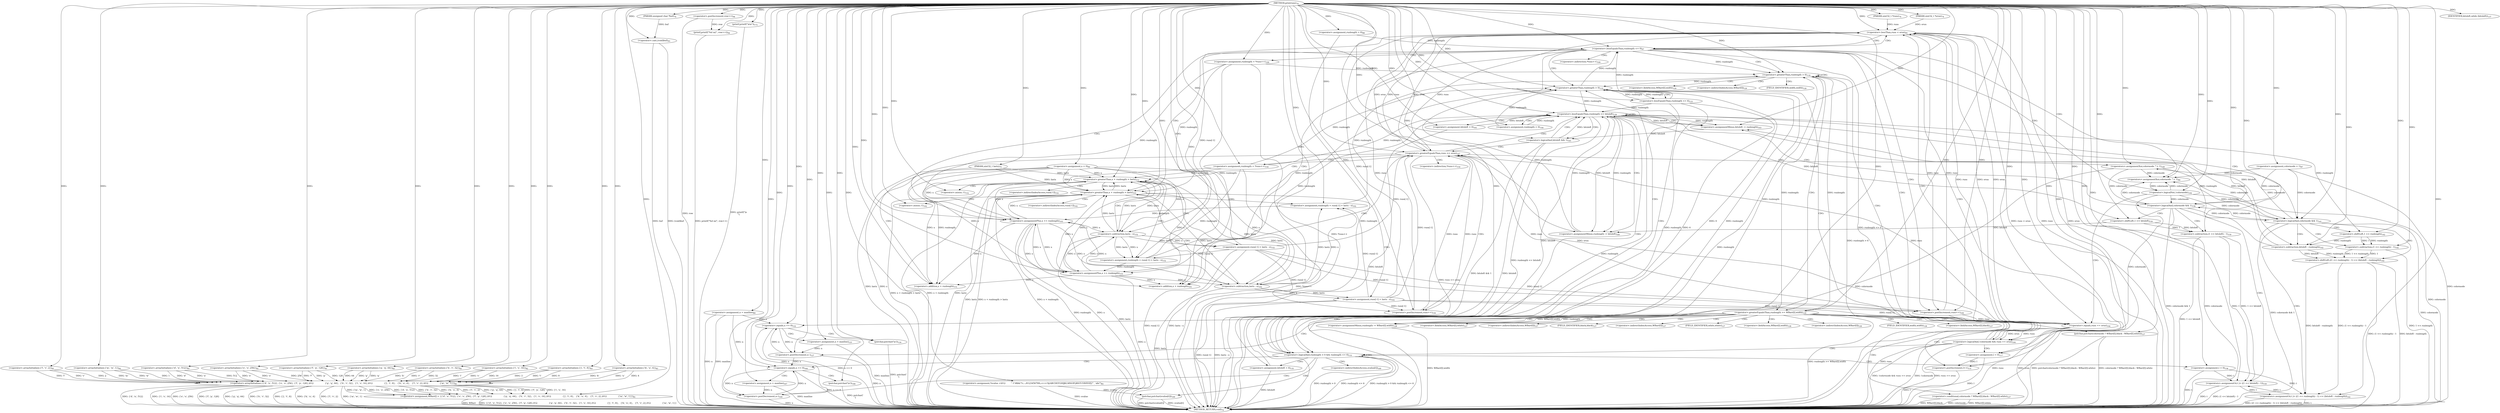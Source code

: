 digraph "printruns" {  
"9439" [label = <(METHOD,printruns)<SUB>74</SUB>> ]
"9743" [label = <(METHOD_RETURN,void)<SUB>74</SUB>> ]
"9440" [label = <(PARAM,unsigned char *buf)<SUB>74</SUB>> ]
"9441" [label = <(PARAM,uint32_t *runs)<SUB>74</SUB>> ]
"9442" [label = <(PARAM,uint32_t *erun)<SUB>74</SUB>> ]
"9443" [label = <(PARAM,uint32_t lastx)<SUB>75</SUB>> ]
"9446" [label = <(&lt;operator&gt;.assignment,WBarr[] = {{'d', 'n', 512}, {'e', 'o', 256}, {'f', 'p', 128},\012                 {'g', 'q', 64},  {'h', 'r', 32},  {'i', 's', 16},\012                 {'j', 't', 8},   {'k', 'u', 4},   {'l', 'v', 2},\012                 {'m', 'w', 1}})<SUB>81</SUB>> ]
"9490" [label = <(&lt;operator&gt;.assignment,*svalue =\012        &quot; !\&quot;#$&amp;'*+,-./0123456789:;&lt;=&gt;?@ABCDEFGHIJKLMNOPQRSTUVWXYZ[]^_`abc&quot;)<SUB>85</SUB>> ]
"9494" [label = <(&lt;operator&gt;.assignment,colormode = 1)<SUB>87</SUB>> ]
"9498" [label = <(&lt;operator&gt;.assignment,runlength = 0)<SUB>88</SUB>> ]
"9502" [label = <(&lt;operator&gt;.assignment,n = maxline)<SUB>89</SUB>> ]
"9506" [label = <(&lt;operator&gt;.assignment,x = 0)<SUB>90</SUB>> ]
"9510" [label = <(&lt;operator&gt;.cast,(void)buf)<SUB>93</SUB>> ]
"9513" [label = <(printf,printf(&quot;%d m(&quot;, row++))<SUB>94</SUB>> ]
"9741" [label = <(printf,printf(&quot;)s\n&quot;))<SUB>172</SUB>> ]
"9518" [label = <(&lt;operator&gt;.lessThan,runs &lt; erun)<SUB>95</SUB>> ]
"9448" [label = <(&lt;operator&gt;.arrayInitializer,{{'d', 'n', 512}, {'e', 'o', 256}, {'f', 'p', 128},\012                 {'g', 'q', 64},  {'h', 'r', 32},  {'i', 's', 16},\012                 {'j', 't', 8},   {'k', 'u', 4},   {'l', 'v', 2},\012                 {'m', 'w', 1}})<SUB>81</SUB>> ]
"9515" [label = <(&lt;operator&gt;.postIncrement,row++)<SUB>94</SUB>> ]
"9564" [label = <(&lt;operator&gt;.assignment,l = 0)<SUB>117</SUB>> ]
"9449" [label = <(&lt;operator&gt;.arrayInitializer,{'d', 'n', 512})<SUB>81</SUB>> ]
"9453" [label = <(&lt;operator&gt;.arrayInitializer,{'e', 'o', 256})<SUB>81</SUB>> ]
"9457" [label = <(&lt;operator&gt;.arrayInitializer,{'f', 'p', 128})<SUB>81</SUB>> ]
"9461" [label = <(&lt;operator&gt;.arrayInitializer,{'g', 'q', 64})<SUB>82</SUB>> ]
"9465" [label = <(&lt;operator&gt;.arrayInitializer,{'h', 'r', 32})<SUB>82</SUB>> ]
"9469" [label = <(&lt;operator&gt;.arrayInitializer,{'i', 's', 16})<SUB>82</SUB>> ]
"9473" [label = <(&lt;operator&gt;.arrayInitializer,{'j', 't', 8})<SUB>83</SUB>> ]
"9477" [label = <(&lt;operator&gt;.arrayInitializer,{'k', 'u', 4})<SUB>83</SUB>> ]
"9481" [label = <(&lt;operator&gt;.arrayInitializer,{'l', 'v', 2})<SUB>83</SUB>> ]
"9485" [label = <(&lt;operator&gt;.arrayInitializer,{'m', 'w', 1})<SUB>84</SUB>> ]
"9523" [label = <(&lt;operator&gt;.lessEqualsThan,runlength &lt;= 0)<SUB>97</SUB>> ]
"9568" [label = <(&lt;operator&gt;.greaterThan,runlength &gt; 6)<SUB>118</SUB>> ]
"9619" [label = <(&lt;operator&gt;.logicalAnd,runlength &gt; 0 &amp;&amp; runlength &lt;= 6)<SUB>133</SUB>> ]
"9527" [label = <(&lt;operators&gt;.assignmentXor,colormode ^= 1)<SUB>99</SUB>> ]
"9530" [label = <(&lt;operator&gt;.assignment,runlength = *runs++)<SUB>100</SUB>> ]
"9552" [label = <(&lt;operator&gt;.assignmentPlus,x += runlength)<SUB>103</SUB>> ]
"9628" [label = <(&lt;operator&gt;.assignment,bitsleft = 6)<SUB>135</SUB>> ]
"9632" [label = <(&lt;operator&gt;.assignment,t = 0)<SUB>136</SUB>> ]
"9536" [label = <(&lt;operator&gt;.greaterThan,x + runlength &gt; lastx)<SUB>101</SUB>> ]
"9556" [label = <(&lt;operator&gt;.logicalAnd,!colormode &amp;&amp; runs == erun)<SUB>104</SUB>> ]
"9573" [label = <(&lt;operator&gt;.greaterEqualsThan,runlength &gt;= WBarr[l].width)<SUB>120</SUB>> ]
"9620" [label = <(&lt;operator&gt;.greaterThan,runlength &gt; 0)<SUB>133</SUB>> ]
"9623" [label = <(&lt;operator&gt;.lessEqualsThan,runlength &lt;= 6)<SUB>133</SUB>> ]
"9636" [label = <(IDENTIFIER,bitsleft,while (bitsleft))<SUB>137</SUB>> ]
"9725" [label = <(&lt;operator&gt;.equals,n == 0)<SUB>164</SUB>> ]
"9735" [label = <(putchar,putchar(svalue[t]))<SUB>169</SUB>> ]
"9739" [label = <(&lt;operator&gt;.postDecrement,n--)<SUB>169</SUB>> ]
"9542" [label = <(&lt;operator&gt;.assignment,runlength = runs[-1] = lastx - x)<SUB>102</SUB>> ]
"9607" [label = <(&lt;operator&gt;.assignmentMinus,runlength -= WBarr[l].width)<SUB>128</SUB>> ]
"9729" [label = <(putchar,putchar('\n'))<SUB>166</SUB>> ]
"9731" [label = <(&lt;operator&gt;.assignment,n = maxline)<SUB>167</SUB>> ]
"9533" [label = <(&lt;operator&gt;.postIncrement,runs++)<SUB>100</SUB>> ]
"9537" [label = <(&lt;operator&gt;.addition,x + runlength)<SUB>101</SUB>> ]
"9557" [label = <(&lt;operator&gt;.logicalNot,!colormode)<SUB>104</SUB>> ]
"9559" [label = <(&lt;operator&gt;.equals,runs == erun)<SUB>104</SUB>> ]
"9582" [label = <(&lt;operator&gt;.equals,n == 0)<SUB>122</SUB>> ]
"9592" [label = <(putchar,putchar(colormode ? WBarr[l].black : WBarr[l].white))<SUB>127</SUB>> ]
"9605" [label = <(&lt;operator&gt;.postDecrement,n--)<SUB>127</SUB>> ]
"9616" [label = <(&lt;operator&gt;.postIncrement,l++)<SUB>131</SUB>> ]
"9639" [label = <(&lt;operator&gt;.lessEqualsThan,runlength &lt;= bitsleft)<SUB>139</SUB>> ]
"9544" [label = <(&lt;operator&gt;.assignment,runs[-1] = lastx - x)<SUB>102</SUB>> ]
"9586" [label = <(putchar,putchar('\n'))<SUB>124</SUB>> ]
"9588" [label = <(&lt;operator&gt;.assignment,n = maxline)<SUB>125</SUB>> ]
"9659" [label = <(&lt;operator&gt;.assignmentMinus,bitsleft -= runlength)<SUB>143</SUB>> ]
"9662" [label = <(&lt;operator&gt;.assignment,runlength = 0)<SUB>144</SUB>> ]
"9549" [label = <(&lt;operator&gt;.subtraction,lastx - x)<SUB>102</SUB>> ]
"9593" [label = <(&lt;operator&gt;.conditional,colormode ? WBarr[l].black : WBarr[l].white)<SUB>127</SUB>> ]
"9644" [label = <(&lt;operator&gt;.logicalAnd,colormode &amp;&amp; 1)<SUB>141</SUB>> ]
"9666" [label = <(&lt;operator&gt;.logicalAnd,bitsleft &amp;&amp; 1)<SUB>145</SUB>> ]
"9718" [label = <(&lt;operator&gt;.assignmentMinus,runlength -= bitsleft)<SUB>160</SUB>> ]
"9721" [label = <(&lt;operator&gt;.assignment,bitsleft = 0)<SUB>161</SUB>> ]
"9547" [label = <(&lt;operator&gt;.minus,-1)<SUB>102</SUB>> ]
"9648" [label = <(&lt;operators&gt;.assignmentOr,t |= ((1 &lt;&lt; runlength) - 1) &lt;&lt; (bitsleft - runlength))<SUB>142</SUB>> ]
"9676" [label = <(&lt;operators&gt;.assignmentXor,colormode ^= 1)<SUB>149</SUB>> ]
"9679" [label = <(&lt;operator&gt;.assignment,runlength = *runs++)<SUB>150</SUB>> ]
"9701" [label = <(&lt;operator&gt;.assignmentPlus,x += runlength)<SUB>153</SUB>> ]
"9707" [label = <(&lt;operator&gt;.logicalAnd,colormode &amp;&amp; 1)<SUB>158</SUB>> ]
"9671" [label = <(&lt;operator&gt;.greaterEqualsThan,runs &gt;= erun)<SUB>147</SUB>> ]
"9685" [label = <(&lt;operator&gt;.greaterThan,x + runlength &gt; lastx)<SUB>151</SUB>> ]
"9711" [label = <(&lt;operators&gt;.assignmentOr,t |= ((1 &lt;&lt; bitsleft) - 1))<SUB>159</SUB>> ]
"9650" [label = <(&lt;operator&gt;.shiftLeft,((1 &lt;&lt; runlength) - 1) &lt;&lt; (bitsleft - runlength))<SUB>142</SUB>> ]
"9691" [label = <(&lt;operator&gt;.assignment,runlength = runs[-1] = lastx - x)<SUB>152</SUB>> ]
"9651" [label = <(&lt;operator&gt;.subtraction,(1 &lt;&lt; runlength) - 1)<SUB>142</SUB>> ]
"9656" [label = <(&lt;operator&gt;.subtraction,bitsleft - runlength)<SUB>142</SUB>> ]
"9682" [label = <(&lt;operator&gt;.postIncrement,runs++)<SUB>150</SUB>> ]
"9686" [label = <(&lt;operator&gt;.addition,x + runlength)<SUB>151</SUB>> ]
"9713" [label = <(&lt;operator&gt;.subtraction,(1 &lt;&lt; bitsleft) - 1)<SUB>159</SUB>> ]
"9652" [label = <(&lt;operator&gt;.shiftLeft,1 &lt;&lt; runlength)<SUB>142</SUB>> ]
"9693" [label = <(&lt;operator&gt;.assignment,runs[-1] = lastx - x)<SUB>152</SUB>> ]
"9714" [label = <(&lt;operator&gt;.shiftLeft,1 &lt;&lt; bitsleft)<SUB>159</SUB>> ]
"9698" [label = <(&lt;operator&gt;.subtraction,lastx - x)<SUB>152</SUB>> ]
"9696" [label = <(&lt;operator&gt;.minus,-1)<SUB>152</SUB>> ]
"9532" [label = <(&lt;operator&gt;.indirection,*runs++)<SUB>100</SUB>> ]
"9575" [label = <(&lt;operator&gt;.fieldAccess,WBarr[l].width)<SUB>120</SUB>> ]
"9736" [label = <(&lt;operator&gt;.indirectIndexAccess,svalue[t])<SUB>169</SUB>> ]
"9576" [label = <(&lt;operator&gt;.indirectIndexAccess,WBarr[l])<SUB>120</SUB>> ]
"9579" [label = <(FIELD_IDENTIFIER,width,width)<SUB>120</SUB>> ]
"9609" [label = <(&lt;operator&gt;.fieldAccess,WBarr[l].width)<SUB>128</SUB>> ]
"9545" [label = <(&lt;operator&gt;.indirectIndexAccess,runs[-1])<SUB>102</SUB>> ]
"9610" [label = <(&lt;operator&gt;.indirectIndexAccess,WBarr[l])<SUB>128</SUB>> ]
"9613" [label = <(FIELD_IDENTIFIER,width,width)<SUB>128</SUB>> ]
"9595" [label = <(&lt;operator&gt;.fieldAccess,WBarr[l].black)<SUB>127</SUB>> ]
"9600" [label = <(&lt;operator&gt;.fieldAccess,WBarr[l].white)<SUB>127</SUB>> ]
"9596" [label = <(&lt;operator&gt;.indirectIndexAccess,WBarr[l])<SUB>127</SUB>> ]
"9599" [label = <(FIELD_IDENTIFIER,black,black)<SUB>127</SUB>> ]
"9601" [label = <(&lt;operator&gt;.indirectIndexAccess,WBarr[l])<SUB>127</SUB>> ]
"9604" [label = <(FIELD_IDENTIFIER,white,white)<SUB>127</SUB>> ]
"9681" [label = <(&lt;operator&gt;.indirection,*runs++)<SUB>150</SUB>> ]
"9694" [label = <(&lt;operator&gt;.indirectIndexAccess,runs[-1])<SUB>152</SUB>> ]
  "9443" -> "9743"  [ label = "DDG: lastx"] 
  "9446" -> "9743"  [ label = "DDG: WBarr"] 
  "9448" -> "9743"  [ label = "DDG: {'d', 'n', 512}"] 
  "9448" -> "9743"  [ label = "DDG: {'e', 'o', 256}"] 
  "9448" -> "9743"  [ label = "DDG: {'f', 'p', 128}"] 
  "9448" -> "9743"  [ label = "DDG: {'g', 'q', 64}"] 
  "9448" -> "9743"  [ label = "DDG: {'h', 'r', 32}"] 
  "9448" -> "9743"  [ label = "DDG: {'i', 's', 16}"] 
  "9448" -> "9743"  [ label = "DDG: {'j', 't', 8}"] 
  "9448" -> "9743"  [ label = "DDG: {'k', 'u', 4}"] 
  "9448" -> "9743"  [ label = "DDG: {'l', 'v', 2}"] 
  "9448" -> "9743"  [ label = "DDG: {'m', 'w', 1}"] 
  "9446" -> "9743"  [ label = "DDG: {{'d', 'n', 512}, {'e', 'o', 256}, {'f', 'p', 128},\012                 {'g', 'q', 64},  {'h', 'r', 32},  {'i', 's', 16},\012                 {'j', 't', 8},   {'k', 'u', 4},   {'l', 'v', 2},\012                 {'m', 'w', 1}}"] 
  "9490" -> "9743"  [ label = "DDG: svalue"] 
  "9494" -> "9743"  [ label = "DDG: colormode"] 
  "9498" -> "9743"  [ label = "DDG: runlength"] 
  "9502" -> "9743"  [ label = "DDG: n"] 
  "9502" -> "9743"  [ label = "DDG: maxline"] 
  "9506" -> "9743"  [ label = "DDG: x"] 
  "9510" -> "9743"  [ label = "DDG: buf"] 
  "9510" -> "9743"  [ label = "DDG: (void)buf"] 
  "9513" -> "9743"  [ label = "DDG: printf(&quot;%d m(&quot;, row++)"] 
  "9518" -> "9743"  [ label = "DDG: runs"] 
  "9518" -> "9743"  [ label = "DDG: erun"] 
  "9518" -> "9743"  [ label = "DDG: runs &lt; erun"] 
  "9523" -> "9743"  [ label = "DDG: runlength &lt;= 0"] 
  "9533" -> "9743"  [ label = "DDG: runs"] 
  "9530" -> "9743"  [ label = "DDG: *runs++"] 
  "9536" -> "9743"  [ label = "DDG: x + runlength"] 
  "9536" -> "9743"  [ label = "DDG: lastx"] 
  "9536" -> "9743"  [ label = "DDG: x + runlength &gt; lastx"] 
  "9544" -> "9743"  [ label = "DDG: runs[-1]"] 
  "9549" -> "9743"  [ label = "DDG: lastx"] 
  "9544" -> "9743"  [ label = "DDG: lastx - x"] 
  "9552" -> "9743"  [ label = "DDG: x"] 
  "9552" -> "9743"  [ label = "DDG: runlength"] 
  "9557" -> "9743"  [ label = "DDG: colormode"] 
  "9556" -> "9743"  [ label = "DDG: !colormode"] 
  "9559" -> "9743"  [ label = "DDG: runs"] 
  "9559" -> "9743"  [ label = "DDG: erun"] 
  "9556" -> "9743"  [ label = "DDG: runs == erun"] 
  "9556" -> "9743"  [ label = "DDG: !colormode &amp;&amp; runs == erun"] 
  "9564" -> "9743"  [ label = "DDG: l"] 
  "9568" -> "9743"  [ label = "DDG: runlength &gt; 6"] 
  "9620" -> "9743"  [ label = "DDG: runlength"] 
  "9619" -> "9743"  [ label = "DDG: runlength &gt; 0"] 
  "9623" -> "9743"  [ label = "DDG: runlength"] 
  "9619" -> "9743"  [ label = "DDG: runlength &lt;= 6"] 
  "9619" -> "9743"  [ label = "DDG: runlength &gt; 0 &amp;&amp; runlength &lt;= 6"] 
  "9628" -> "9743"  [ label = "DDG: bitsleft"] 
  "9632" -> "9743"  [ label = "DDG: t"] 
  "9639" -> "9743"  [ label = "DDG: runlength &lt;= bitsleft"] 
  "9707" -> "9743"  [ label = "DDG: colormode"] 
  "9707" -> "9743"  [ label = "DDG: colormode &amp;&amp; 1"] 
  "9711" -> "9743"  [ label = "DDG: t"] 
  "9713" -> "9743"  [ label = "DDG: 1 &lt;&lt; bitsleft"] 
  "9711" -> "9743"  [ label = "DDG: (1 &lt;&lt; bitsleft) - 1"] 
  "9721" -> "9743"  [ label = "DDG: bitsleft"] 
  "9644" -> "9743"  [ label = "DDG: colormode"] 
  "9644" -> "9743"  [ label = "DDG: colormode &amp;&amp; 1"] 
  "9648" -> "9743"  [ label = "DDG: t"] 
  "9651" -> "9743"  [ label = "DDG: 1 &lt;&lt; runlength"] 
  "9650" -> "9743"  [ label = "DDG: (1 &lt;&lt; runlength) - 1"] 
  "9650" -> "9743"  [ label = "DDG: bitsleft - runlength"] 
  "9648" -> "9743"  [ label = "DDG: ((1 &lt;&lt; runlength) - 1) &lt;&lt; (bitsleft - runlength)"] 
  "9666" -> "9743"  [ label = "DDG: bitsleft"] 
  "9666" -> "9743"  [ label = "DDG: bitsleft &amp;&amp; 1"] 
  "9671" -> "9743"  [ label = "DDG: runs &gt;= erun"] 
  "9676" -> "9743"  [ label = "DDG: colormode"] 
  "9679" -> "9743"  [ label = "DDG: *runs++"] 
  "9685" -> "9743"  [ label = "DDG: x + runlength"] 
  "9685" -> "9743"  [ label = "DDG: lastx"] 
  "9685" -> "9743"  [ label = "DDG: x + runlength &gt; lastx"] 
  "9693" -> "9743"  [ label = "DDG: runs[-1]"] 
  "9698" -> "9743"  [ label = "DDG: lastx"] 
  "9693" -> "9743"  [ label = "DDG: lastx - x"] 
  "9701" -> "9743"  [ label = "DDG: x"] 
  "9725" -> "9743"  [ label = "DDG: n == 0"] 
  "9729" -> "9743"  [ label = "DDG: putchar('\n')"] 
  "9731" -> "9743"  [ label = "DDG: maxline"] 
  "9735" -> "9743"  [ label = "DDG: svalue[t]"] 
  "9735" -> "9743"  [ label = "DDG: putchar(svalue[t])"] 
  "9739" -> "9743"  [ label = "DDG: n"] 
  "9573" -> "9743"  [ label = "DDG: runlength &gt;= WBarr[l].width"] 
  "9616" -> "9743"  [ label = "DDG: l"] 
  "9582" -> "9743"  [ label = "DDG: n == 0"] 
  "9586" -> "9743"  [ label = "DDG: putchar('\n')"] 
  "9588" -> "9743"  [ label = "DDG: maxline"] 
  "9593" -> "9743"  [ label = "DDG: colormode"] 
  "9593" -> "9743"  [ label = "DDG: WBarr[l].white"] 
  "9593" -> "9743"  [ label = "DDG: WBarr[l].black"] 
  "9592" -> "9743"  [ label = "DDG: colormode ? WBarr[l].black : WBarr[l].white"] 
  "9592" -> "9743"  [ label = "DDG: putchar(colormode ? WBarr[l].black : WBarr[l].white)"] 
  "9605" -> "9743"  [ label = "DDG: n"] 
  "9607" -> "9743"  [ label = "DDG: WBarr[l].width"] 
  "9741" -> "9743"  [ label = "DDG: printf(&quot;)s\n&quot;)"] 
  "9515" -> "9743"  [ label = "DDG: row"] 
  "9439" -> "9440"  [ label = "DDG: "] 
  "9439" -> "9441"  [ label = "DDG: "] 
  "9439" -> "9442"  [ label = "DDG: "] 
  "9439" -> "9443"  [ label = "DDG: "] 
  "9448" -> "9446"  [ label = "DDG: {'d', 'n', 512}"] 
  "9448" -> "9446"  [ label = "DDG: {'h', 'r', 32}"] 
  "9448" -> "9446"  [ label = "DDG: {'k', 'u', 4}"] 
  "9448" -> "9446"  [ label = "DDG: {'l', 'v', 2}"] 
  "9448" -> "9446"  [ label = "DDG: {'g', 'q', 64}"] 
  "9448" -> "9446"  [ label = "DDG: {'j', 't', 8}"] 
  "9448" -> "9446"  [ label = "DDG: {'f', 'p', 128}"] 
  "9448" -> "9446"  [ label = "DDG: {'i', 's', 16}"] 
  "9448" -> "9446"  [ label = "DDG: {'m', 'w', 1}"] 
  "9448" -> "9446"  [ label = "DDG: {'e', 'o', 256}"] 
  "9439" -> "9490"  [ label = "DDG: "] 
  "9439" -> "9494"  [ label = "DDG: "] 
  "9439" -> "9498"  [ label = "DDG: "] 
  "9439" -> "9502"  [ label = "DDG: "] 
  "9439" -> "9506"  [ label = "DDG: "] 
  "9440" -> "9510"  [ label = "DDG: buf"] 
  "9439" -> "9510"  [ label = "DDG: "] 
  "9439" -> "9446"  [ label = "DDG: "] 
  "9439" -> "9513"  [ label = "DDG: "] 
  "9515" -> "9513"  [ label = "DDG: row"] 
  "9439" -> "9741"  [ label = "DDG: "] 
  "9449" -> "9448"  [ label = "DDG: 'd'"] 
  "9449" -> "9448"  [ label = "DDG: 'n'"] 
  "9449" -> "9448"  [ label = "DDG: 512"] 
  "9453" -> "9448"  [ label = "DDG: 'e'"] 
  "9453" -> "9448"  [ label = "DDG: 'o'"] 
  "9453" -> "9448"  [ label = "DDG: 256"] 
  "9457" -> "9448"  [ label = "DDG: 'f'"] 
  "9457" -> "9448"  [ label = "DDG: 'p'"] 
  "9457" -> "9448"  [ label = "DDG: 128"] 
  "9461" -> "9448"  [ label = "DDG: 'g'"] 
  "9461" -> "9448"  [ label = "DDG: 'q'"] 
  "9461" -> "9448"  [ label = "DDG: 64"] 
  "9465" -> "9448"  [ label = "DDG: 'h'"] 
  "9465" -> "9448"  [ label = "DDG: 'r'"] 
  "9465" -> "9448"  [ label = "DDG: 32"] 
  "9469" -> "9448"  [ label = "DDG: 'i'"] 
  "9469" -> "9448"  [ label = "DDG: 's'"] 
  "9469" -> "9448"  [ label = "DDG: 16"] 
  "9473" -> "9448"  [ label = "DDG: 'j'"] 
  "9473" -> "9448"  [ label = "DDG: 't'"] 
  "9473" -> "9448"  [ label = "DDG: 8"] 
  "9477" -> "9448"  [ label = "DDG: 'k'"] 
  "9477" -> "9448"  [ label = "DDG: 'u'"] 
  "9477" -> "9448"  [ label = "DDG: 4"] 
  "9481" -> "9448"  [ label = "DDG: 'l'"] 
  "9481" -> "9448"  [ label = "DDG: 'v'"] 
  "9481" -> "9448"  [ label = "DDG: 2"] 
  "9485" -> "9448"  [ label = "DDG: 'm'"] 
  "9485" -> "9448"  [ label = "DDG: 'w'"] 
  "9485" -> "9448"  [ label = "DDG: 1"] 
  "9439" -> "9515"  [ label = "DDG: "] 
  "9533" -> "9518"  [ label = "DDG: runs"] 
  "9544" -> "9518"  [ label = "DDG: runs[-1]"] 
  "9559" -> "9518"  [ label = "DDG: runs"] 
  "9671" -> "9518"  [ label = "DDG: runs"] 
  "9682" -> "9518"  [ label = "DDG: runs"] 
  "9693" -> "9518"  [ label = "DDG: runs[-1]"] 
  "9441" -> "9518"  [ label = "DDG: runs"] 
  "9439" -> "9518"  [ label = "DDG: "] 
  "9559" -> "9518"  [ label = "DDG: erun"] 
  "9671" -> "9518"  [ label = "DDG: erun"] 
  "9442" -> "9518"  [ label = "DDG: erun"] 
  "9439" -> "9564"  [ label = "DDG: "] 
  "9439" -> "9449"  [ label = "DDG: "] 
  "9439" -> "9453"  [ label = "DDG: "] 
  "9439" -> "9457"  [ label = "DDG: "] 
  "9439" -> "9461"  [ label = "DDG: "] 
  "9439" -> "9465"  [ label = "DDG: "] 
  "9439" -> "9469"  [ label = "DDG: "] 
  "9439" -> "9473"  [ label = "DDG: "] 
  "9439" -> "9477"  [ label = "DDG: "] 
  "9439" -> "9481"  [ label = "DDG: "] 
  "9439" -> "9485"  [ label = "DDG: "] 
  "9498" -> "9523"  [ label = "DDG: runlength"] 
  "9620" -> "9523"  [ label = "DDG: runlength"] 
  "9623" -> "9523"  [ label = "DDG: runlength"] 
  "9439" -> "9523"  [ label = "DDG: "] 
  "9439" -> "9527"  [ label = "DDG: "] 
  "9542" -> "9552"  [ label = "DDG: runlength"] 
  "9439" -> "9552"  [ label = "DDG: "] 
  "9530" -> "9552"  [ label = "DDG: runlength"] 
  "9523" -> "9568"  [ label = "DDG: runlength"] 
  "9573" -> "9568"  [ label = "DDG: runlength"] 
  "9607" -> "9568"  [ label = "DDG: runlength"] 
  "9439" -> "9568"  [ label = "DDG: "] 
  "9542" -> "9568"  [ label = "DDG: runlength"] 
  "9530" -> "9568"  [ label = "DDG: runlength"] 
  "9620" -> "9619"  [ label = "DDG: runlength"] 
  "9620" -> "9619"  [ label = "DDG: 0"] 
  "9623" -> "9619"  [ label = "DDG: runlength"] 
  "9623" -> "9619"  [ label = "DDG: 6"] 
  "9439" -> "9628"  [ label = "DDG: "] 
  "9439" -> "9632"  [ label = "DDG: "] 
  "9494" -> "9527"  [ label = "DDG: colormode"] 
  "9557" -> "9527"  [ label = "DDG: colormode"] 
  "9707" -> "9527"  [ label = "DDG: colormode"] 
  "9644" -> "9527"  [ label = "DDG: colormode"] 
  "9676" -> "9527"  [ label = "DDG: colormode"] 
  "9439" -> "9530"  [ label = "DDG: "] 
  "9549" -> "9552"  [ label = "DDG: x"] 
  "9506" -> "9552"  [ label = "DDG: x"] 
  "9701" -> "9552"  [ label = "DDG: x"] 
  "9568" -> "9620"  [ label = "DDG: runlength"] 
  "9623" -> "9620"  [ label = "DDG: runlength"] 
  "9718" -> "9620"  [ label = "DDG: runlength"] 
  "9662" -> "9620"  [ label = "DDG: runlength"] 
  "9439" -> "9620"  [ label = "DDG: "] 
  "9691" -> "9620"  [ label = "DDG: runlength"] 
  "9679" -> "9620"  [ label = "DDG: runlength"] 
  "9620" -> "9623"  [ label = "DDG: runlength"] 
  "9439" -> "9623"  [ label = "DDG: "] 
  "9439" -> "9636"  [ label = "DDG: "] 
  "9506" -> "9536"  [ label = "DDG: x"] 
  "9552" -> "9536"  [ label = "DDG: x"] 
  "9701" -> "9536"  [ label = "DDG: x"] 
  "9439" -> "9536"  [ label = "DDG: "] 
  "9530" -> "9536"  [ label = "DDG: runlength"] 
  "9549" -> "9536"  [ label = "DDG: lastx"] 
  "9685" -> "9536"  [ label = "DDG: lastx"] 
  "9698" -> "9536"  [ label = "DDG: lastx"] 
  "9443" -> "9536"  [ label = "DDG: lastx"] 
  "9557" -> "9556"  [ label = "DDG: colormode"] 
  "9559" -> "9556"  [ label = "DDG: runs"] 
  "9559" -> "9556"  [ label = "DDG: erun"] 
  "9568" -> "9573"  [ label = "DDG: runlength"] 
  "9439" -> "9573"  [ label = "DDG: "] 
  "9573" -> "9607"  [ label = "DDG: WBarr[l].width"] 
  "9502" -> "9725"  [ label = "DDG: n"] 
  "9739" -> "9725"  [ label = "DDG: n"] 
  "9605" -> "9725"  [ label = "DDG: n"] 
  "9439" -> "9725"  [ label = "DDG: "] 
  "9439" -> "9731"  [ label = "DDG: "] 
  "9490" -> "9735"  [ label = "DDG: svalue"] 
  "9725" -> "9739"  [ label = "DDG: n"] 
  "9731" -> "9739"  [ label = "DDG: n"] 
  "9439" -> "9739"  [ label = "DDG: "] 
  "9518" -> "9533"  [ label = "DDG: runs"] 
  "9544" -> "9533"  [ label = "DDG: runs[-1]"] 
  "9693" -> "9533"  [ label = "DDG: runs[-1]"] 
  "9439" -> "9533"  [ label = "DDG: "] 
  "9506" -> "9537"  [ label = "DDG: x"] 
  "9552" -> "9537"  [ label = "DDG: x"] 
  "9701" -> "9537"  [ label = "DDG: x"] 
  "9439" -> "9537"  [ label = "DDG: "] 
  "9530" -> "9537"  [ label = "DDG: runlength"] 
  "9439" -> "9542"  [ label = "DDG: "] 
  "9544" -> "9542"  [ label = "DDG: runs[-1]"] 
  "9549" -> "9542"  [ label = "DDG: lastx"] 
  "9549" -> "9542"  [ label = "DDG: x"] 
  "9527" -> "9557"  [ label = "DDG: colormode"] 
  "9439" -> "9557"  [ label = "DDG: "] 
  "9533" -> "9559"  [ label = "DDG: runs"] 
  "9544" -> "9559"  [ label = "DDG: runs[-1]"] 
  "9693" -> "9559"  [ label = "DDG: runs[-1]"] 
  "9439" -> "9559"  [ label = "DDG: "] 
  "9518" -> "9559"  [ label = "DDG: erun"] 
  "9573" -> "9607"  [ label = "DDG: runlength"] 
  "9439" -> "9607"  [ label = "DDG: "] 
  "9439" -> "9729"  [ label = "DDG: "] 
  "9549" -> "9544"  [ label = "DDG: lastx"] 
  "9549" -> "9544"  [ label = "DDG: x"] 
  "9502" -> "9582"  [ label = "DDG: n"] 
  "9739" -> "9582"  [ label = "DDG: n"] 
  "9605" -> "9582"  [ label = "DDG: n"] 
  "9439" -> "9582"  [ label = "DDG: "] 
  "9439" -> "9588"  [ label = "DDG: "] 
  "9439" -> "9592"  [ label = "DDG: "] 
  "9582" -> "9605"  [ label = "DDG: n"] 
  "9588" -> "9605"  [ label = "DDG: n"] 
  "9439" -> "9605"  [ label = "DDG: "] 
  "9564" -> "9616"  [ label = "DDG: l"] 
  "9439" -> "9616"  [ label = "DDG: "] 
  "9620" -> "9639"  [ label = "DDG: runlength"] 
  "9623" -> "9639"  [ label = "DDG: runlength"] 
  "9718" -> "9639"  [ label = "DDG: runlength"] 
  "9662" -> "9639"  [ label = "DDG: runlength"] 
  "9439" -> "9639"  [ label = "DDG: "] 
  "9691" -> "9639"  [ label = "DDG: runlength"] 
  "9679" -> "9639"  [ label = "DDG: runlength"] 
  "9628" -> "9639"  [ label = "DDG: bitsleft"] 
  "9721" -> "9639"  [ label = "DDG: bitsleft"] 
  "9666" -> "9639"  [ label = "DDG: bitsleft"] 
  "9639" -> "9659"  [ label = "DDG: runlength"] 
  "9656" -> "9659"  [ label = "DDG: runlength"] 
  "9439" -> "9659"  [ label = "DDG: "] 
  "9439" -> "9662"  [ label = "DDG: "] 
  "9536" -> "9549"  [ label = "DDG: lastx"] 
  "9439" -> "9549"  [ label = "DDG: "] 
  "9506" -> "9549"  [ label = "DDG: x"] 
  "9552" -> "9549"  [ label = "DDG: x"] 
  "9701" -> "9549"  [ label = "DDG: x"] 
  "9439" -> "9586"  [ label = "DDG: "] 
  "9439" -> "9593"  [ label = "DDG: "] 
  "9639" -> "9659"  [ label = "DDG: bitsleft"] 
  "9656" -> "9659"  [ label = "DDG: bitsleft"] 
  "9639" -> "9718"  [ label = "DDG: bitsleft"] 
  "9714" -> "9718"  [ label = "DDG: bitsleft"] 
  "9439" -> "9718"  [ label = "DDG: "] 
  "9439" -> "9721"  [ label = "DDG: "] 
  "9439" -> "9547"  [ label = "DDG: "] 
  "9494" -> "9644"  [ label = "DDG: colormode"] 
  "9557" -> "9644"  [ label = "DDG: colormode"] 
  "9707" -> "9644"  [ label = "DDG: colormode"] 
  "9676" -> "9644"  [ label = "DDG: colormode"] 
  "9439" -> "9644"  [ label = "DDG: "] 
  "9650" -> "9648"  [ label = "DDG: (1 &lt;&lt; runlength) - 1"] 
  "9650" -> "9648"  [ label = "DDG: bitsleft - runlength"] 
  "9659" -> "9666"  [ label = "DDG: bitsleft"] 
  "9439" -> "9666"  [ label = "DDG: "] 
  "9439" -> "9676"  [ label = "DDG: "] 
  "9691" -> "9701"  [ label = "DDG: runlength"] 
  "9439" -> "9701"  [ label = "DDG: "] 
  "9679" -> "9701"  [ label = "DDG: runlength"] 
  "9639" -> "9718"  [ label = "DDG: runlength"] 
  "9632" -> "9648"  [ label = "DDG: t"] 
  "9711" -> "9648"  [ label = "DDG: t"] 
  "9439" -> "9648"  [ label = "DDG: "] 
  "9644" -> "9676"  [ label = "DDG: colormode"] 
  "9439" -> "9679"  [ label = "DDG: "] 
  "9698" -> "9701"  [ label = "DDG: x"] 
  "9506" -> "9701"  [ label = "DDG: x"] 
  "9552" -> "9701"  [ label = "DDG: x"] 
  "9494" -> "9707"  [ label = "DDG: colormode"] 
  "9557" -> "9707"  [ label = "DDG: colormode"] 
  "9644" -> "9707"  [ label = "DDG: colormode"] 
  "9676" -> "9707"  [ label = "DDG: colormode"] 
  "9439" -> "9707"  [ label = "DDG: "] 
  "9713" -> "9711"  [ label = "DDG: 1 &lt;&lt; bitsleft"] 
  "9713" -> "9711"  [ label = "DDG: 1"] 
  "9651" -> "9650"  [ label = "DDG: 1 &lt;&lt; runlength"] 
  "9651" -> "9650"  [ label = "DDG: 1"] 
  "9656" -> "9650"  [ label = "DDG: bitsleft"] 
  "9656" -> "9650"  [ label = "DDG: runlength"] 
  "9518" -> "9671"  [ label = "DDG: runs"] 
  "9533" -> "9671"  [ label = "DDG: runs"] 
  "9544" -> "9671"  [ label = "DDG: runs[-1]"] 
  "9559" -> "9671"  [ label = "DDG: runs"] 
  "9682" -> "9671"  [ label = "DDG: runs"] 
  "9693" -> "9671"  [ label = "DDG: runs[-1]"] 
  "9439" -> "9671"  [ label = "DDG: "] 
  "9518" -> "9671"  [ label = "DDG: erun"] 
  "9559" -> "9671"  [ label = "DDG: erun"] 
  "9506" -> "9685"  [ label = "DDG: x"] 
  "9552" -> "9685"  [ label = "DDG: x"] 
  "9701" -> "9685"  [ label = "DDG: x"] 
  "9439" -> "9685"  [ label = "DDG: "] 
  "9679" -> "9685"  [ label = "DDG: runlength"] 
  "9536" -> "9685"  [ label = "DDG: lastx"] 
  "9549" -> "9685"  [ label = "DDG: lastx"] 
  "9698" -> "9685"  [ label = "DDG: lastx"] 
  "9443" -> "9685"  [ label = "DDG: lastx"] 
  "9632" -> "9711"  [ label = "DDG: t"] 
  "9648" -> "9711"  [ label = "DDG: t"] 
  "9439" -> "9711"  [ label = "DDG: "] 
  "9652" -> "9651"  [ label = "DDG: 1"] 
  "9652" -> "9651"  [ label = "DDG: runlength"] 
  "9439" -> "9651"  [ label = "DDG: "] 
  "9639" -> "9656"  [ label = "DDG: bitsleft"] 
  "9439" -> "9656"  [ label = "DDG: "] 
  "9652" -> "9656"  [ label = "DDG: runlength"] 
  "9544" -> "9682"  [ label = "DDG: runs[-1]"] 
  "9671" -> "9682"  [ label = "DDG: runs"] 
  "9693" -> "9682"  [ label = "DDG: runs[-1]"] 
  "9439" -> "9682"  [ label = "DDG: "] 
  "9506" -> "9686"  [ label = "DDG: x"] 
  "9552" -> "9686"  [ label = "DDG: x"] 
  "9701" -> "9686"  [ label = "DDG: x"] 
  "9439" -> "9686"  [ label = "DDG: "] 
  "9679" -> "9686"  [ label = "DDG: runlength"] 
  "9439" -> "9691"  [ label = "DDG: "] 
  "9693" -> "9691"  [ label = "DDG: runs[-1]"] 
  "9698" -> "9691"  [ label = "DDG: lastx"] 
  "9698" -> "9691"  [ label = "DDG: x"] 
  "9714" -> "9713"  [ label = "DDG: 1"] 
  "9714" -> "9713"  [ label = "DDG: bitsleft"] 
  "9439" -> "9713"  [ label = "DDG: "] 
  "9439" -> "9652"  [ label = "DDG: "] 
  "9639" -> "9652"  [ label = "DDG: runlength"] 
  "9698" -> "9693"  [ label = "DDG: lastx"] 
  "9698" -> "9693"  [ label = "DDG: x"] 
  "9439" -> "9714"  [ label = "DDG: "] 
  "9639" -> "9714"  [ label = "DDG: bitsleft"] 
  "9685" -> "9698"  [ label = "DDG: lastx"] 
  "9439" -> "9698"  [ label = "DDG: "] 
  "9506" -> "9698"  [ label = "DDG: x"] 
  "9552" -> "9698"  [ label = "DDG: x"] 
  "9701" -> "9698"  [ label = "DDG: x"] 
  "9439" -> "9696"  [ label = "DDG: "] 
  "9518" -> "9523"  [ label = "CDG: "] 
  "9523" -> "9536"  [ label = "CDG: "] 
  "9523" -> "9537"  [ label = "CDG: "] 
  "9523" -> "9527"  [ label = "CDG: "] 
  "9523" -> "9552"  [ label = "CDG: "] 
  "9523" -> "9556"  [ label = "CDG: "] 
  "9523" -> "9619"  [ label = "CDG: "] 
  "9523" -> "9533"  [ label = "CDG: "] 
  "9523" -> "9518"  [ label = "CDG: "] 
  "9523" -> "9620"  [ label = "CDG: "] 
  "9523" -> "9564"  [ label = "CDG: "] 
  "9523" -> "9557"  [ label = "CDG: "] 
  "9523" -> "9532"  [ label = "CDG: "] 
  "9523" -> "9530"  [ label = "CDG: "] 
  "9523" -> "9568"  [ label = "CDG: "] 
  "9568" -> "9573"  [ label = "CDG: "] 
  "9568" -> "9575"  [ label = "CDG: "] 
  "9568" -> "9579"  [ label = "CDG: "] 
  "9568" -> "9576"  [ label = "CDG: "] 
  "9568" -> "9568"  [ label = "CDG: "] 
  "9619" -> "9739"  [ label = "CDG: "] 
  "9619" -> "9628"  [ label = "CDG: "] 
  "9619" -> "9736"  [ label = "CDG: "] 
  "9619" -> "9619"  [ label = "CDG: "] 
  "9619" -> "9632"  [ label = "CDG: "] 
  "9619" -> "9735"  [ label = "CDG: "] 
  "9619" -> "9725"  [ label = "CDG: "] 
  "9619" -> "9620"  [ label = "CDG: "] 
  "9619" -> "9639"  [ label = "CDG: "] 
  "9620" -> "9623"  [ label = "CDG: "] 
  "9536" -> "9544"  [ label = "CDG: "] 
  "9536" -> "9547"  [ label = "CDG: "] 
  "9536" -> "9549"  [ label = "CDG: "] 
  "9536" -> "9542"  [ label = "CDG: "] 
  "9536" -> "9545"  [ label = "CDG: "] 
  "9556" -> "9619"  [ label = "CDG: "] 
  "9556" -> "9518"  [ label = "CDG: "] 
  "9556" -> "9620"  [ label = "CDG: "] 
  "9556" -> "9564"  [ label = "CDG: "] 
  "9556" -> "9568"  [ label = "CDG: "] 
  "9573" -> "9607"  [ label = "CDG: "] 
  "9573" -> "9616"  [ label = "CDG: "] 
  "9573" -> "9609"  [ label = "CDG: "] 
  "9573" -> "9593"  [ label = "CDG: "] 
  "9573" -> "9582"  [ label = "CDG: "] 
  "9573" -> "9592"  [ label = "CDG: "] 
  "9573" -> "9605"  [ label = "CDG: "] 
  "9573" -> "9613"  [ label = "CDG: "] 
  "9573" -> "9610"  [ label = "CDG: "] 
  "9573" -> "9595"  [ label = "CDG: "] 
  "9573" -> "9604"  [ label = "CDG: "] 
  "9573" -> "9596"  [ label = "CDG: "] 
  "9573" -> "9600"  [ label = "CDG: "] 
  "9573" -> "9599"  [ label = "CDG: "] 
  "9573" -> "9601"  [ label = "CDG: "] 
  "9725" -> "9731"  [ label = "CDG: "] 
  "9725" -> "9729"  [ label = "CDG: "] 
  "9557" -> "9559"  [ label = "CDG: "] 
  "9582" -> "9588"  [ label = "CDG: "] 
  "9582" -> "9586"  [ label = "CDG: "] 
  "9639" -> "9659"  [ label = "CDG: "] 
  "9639" -> "9644"  [ label = "CDG: "] 
  "9639" -> "9666"  [ label = "CDG: "] 
  "9639" -> "9721"  [ label = "CDG: "] 
  "9639" -> "9718"  [ label = "CDG: "] 
  "9639" -> "9662"  [ label = "CDG: "] 
  "9639" -> "9707"  [ label = "CDG: "] 
  "9639" -> "9639"  [ label = "CDG: "] 
  "9644" -> "9650"  [ label = "CDG: "] 
  "9644" -> "9648"  [ label = "CDG: "] 
  "9644" -> "9656"  [ label = "CDG: "] 
  "9644" -> "9651"  [ label = "CDG: "] 
  "9644" -> "9652"  [ label = "CDG: "] 
  "9666" -> "9671"  [ label = "CDG: "] 
  "9666" -> "9639"  [ label = "CDG: "] 
  "9707" -> "9713"  [ label = "CDG: "] 
  "9707" -> "9711"  [ label = "CDG: "] 
  "9707" -> "9714"  [ label = "CDG: "] 
  "9671" -> "9682"  [ label = "CDG: "] 
  "9671" -> "9681"  [ label = "CDG: "] 
  "9671" -> "9685"  [ label = "CDG: "] 
  "9671" -> "9679"  [ label = "CDG: "] 
  "9671" -> "9701"  [ label = "CDG: "] 
  "9671" -> "9676"  [ label = "CDG: "] 
  "9671" -> "9686"  [ label = "CDG: "] 
  "9671" -> "9639"  [ label = "CDG: "] 
  "9685" -> "9691"  [ label = "CDG: "] 
  "9685" -> "9698"  [ label = "CDG: "] 
  "9685" -> "9694"  [ label = "CDG: "] 
  "9685" -> "9693"  [ label = "CDG: "] 
  "9685" -> "9696"  [ label = "CDG: "] 
}

